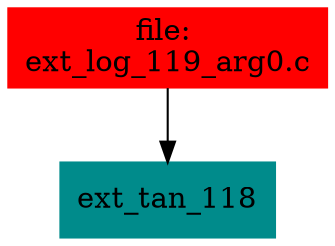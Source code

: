 digraph G {
node [shape=box]

0 [label="file: 
ext_log_119_arg0.c",color=red, style=filled]
1 [label="ext_tan_118",color=cyan4, style=filled]
0 -> 1


}

